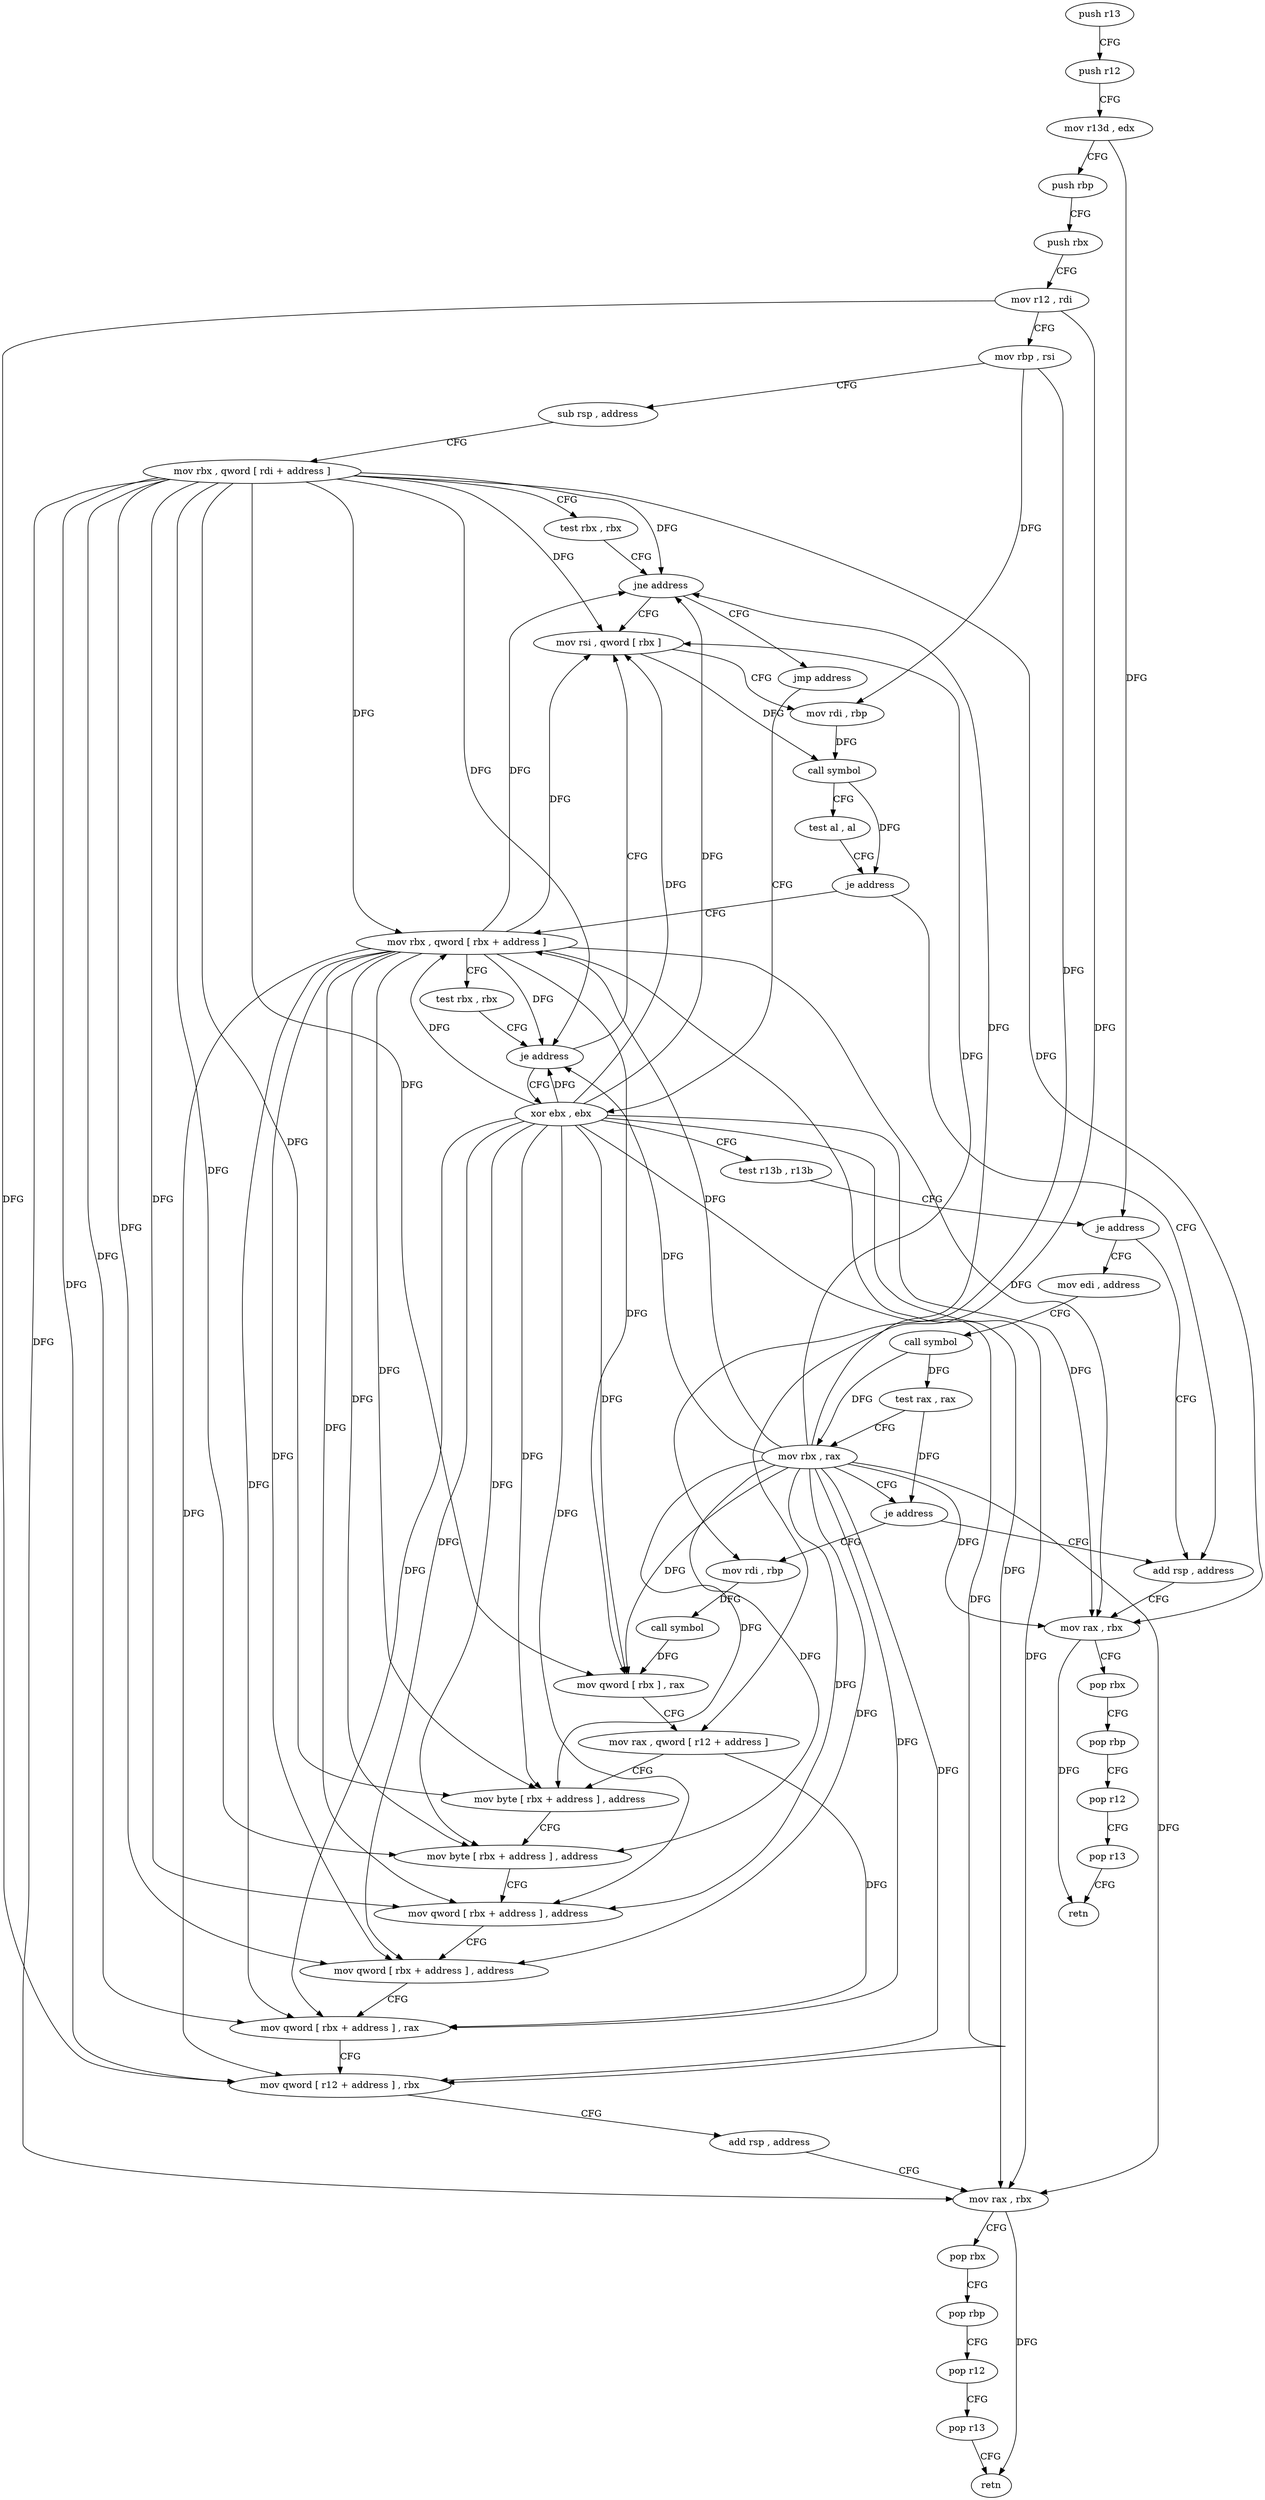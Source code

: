 digraph "func" {
"89456" [label = "push r13" ]
"89458" [label = "push r12" ]
"89460" [label = "mov r13d , edx" ]
"89463" [label = "push rbp" ]
"89464" [label = "push rbx" ]
"89465" [label = "mov r12 , rdi" ]
"89468" [label = "mov rbp , rsi" ]
"89471" [label = "sub rsp , address" ]
"89475" [label = "mov rbx , qword [ rdi + address ]" ]
"89479" [label = "test rbx , rbx" ]
"89482" [label = "jne address" ]
"89497" [label = "mov rsi , qword [ rbx ]" ]
"89484" [label = "jmp address" ]
"89500" [label = "mov rdi , rbp" ]
"89503" [label = "call symbol" ]
"89508" [label = "test al , al" ]
"89510" [label = "je address" ]
"89488" [label = "mov rbx , qword [ rbx + address ]" ]
"89512" [label = "add rsp , address" ]
"89536" [label = "xor ebx , ebx" ]
"89492" [label = "test rbx , rbx" ]
"89495" [label = "je address" ]
"89516" [label = "mov rax , rbx" ]
"89519" [label = "pop rbx" ]
"89520" [label = "pop rbp" ]
"89521" [label = "pop r12" ]
"89523" [label = "pop r13" ]
"89525" [label = "retn" ]
"89538" [label = "test r13b , r13b" ]
"89541" [label = "je address" ]
"89543" [label = "mov edi , address" ]
"89548" [label = "call symbol" ]
"89553" [label = "test rax , rax" ]
"89556" [label = "mov rbx , rax" ]
"89559" [label = "je address" ]
"89561" [label = "mov rdi , rbp" ]
"89564" [label = "call symbol" ]
"89569" [label = "mov qword [ rbx ] , rax" ]
"89572" [label = "mov rax , qword [ r12 + address ]" ]
"89577" [label = "mov byte [ rbx + address ] , address" ]
"89581" [label = "mov byte [ rbx + address ] , address" ]
"89585" [label = "mov qword [ rbx + address ] , address" ]
"89593" [label = "mov qword [ rbx + address ] , address" ]
"89601" [label = "mov qword [ rbx + address ] , rax" ]
"89605" [label = "mov qword [ r12 + address ] , rbx" ]
"89610" [label = "add rsp , address" ]
"89614" [label = "mov rax , rbx" ]
"89617" [label = "pop rbx" ]
"89618" [label = "pop rbp" ]
"89619" [label = "pop r12" ]
"89621" [label = "pop r13" ]
"89623" [label = "retn" ]
"89456" -> "89458" [ label = "CFG" ]
"89458" -> "89460" [ label = "CFG" ]
"89460" -> "89463" [ label = "CFG" ]
"89460" -> "89541" [ label = "DFG" ]
"89463" -> "89464" [ label = "CFG" ]
"89464" -> "89465" [ label = "CFG" ]
"89465" -> "89468" [ label = "CFG" ]
"89465" -> "89572" [ label = "DFG" ]
"89465" -> "89605" [ label = "DFG" ]
"89468" -> "89471" [ label = "CFG" ]
"89468" -> "89500" [ label = "DFG" ]
"89468" -> "89561" [ label = "DFG" ]
"89471" -> "89475" [ label = "CFG" ]
"89475" -> "89479" [ label = "CFG" ]
"89475" -> "89482" [ label = "DFG" ]
"89475" -> "89497" [ label = "DFG" ]
"89475" -> "89488" [ label = "DFG" ]
"89475" -> "89495" [ label = "DFG" ]
"89475" -> "89516" [ label = "DFG" ]
"89475" -> "89569" [ label = "DFG" ]
"89475" -> "89577" [ label = "DFG" ]
"89475" -> "89581" [ label = "DFG" ]
"89475" -> "89585" [ label = "DFG" ]
"89475" -> "89593" [ label = "DFG" ]
"89475" -> "89601" [ label = "DFG" ]
"89475" -> "89605" [ label = "DFG" ]
"89475" -> "89614" [ label = "DFG" ]
"89479" -> "89482" [ label = "CFG" ]
"89482" -> "89497" [ label = "CFG" ]
"89482" -> "89484" [ label = "CFG" ]
"89497" -> "89500" [ label = "CFG" ]
"89497" -> "89503" [ label = "DFG" ]
"89484" -> "89536" [ label = "CFG" ]
"89500" -> "89503" [ label = "DFG" ]
"89503" -> "89508" [ label = "CFG" ]
"89503" -> "89510" [ label = "DFG" ]
"89508" -> "89510" [ label = "CFG" ]
"89510" -> "89488" [ label = "CFG" ]
"89510" -> "89512" [ label = "CFG" ]
"89488" -> "89492" [ label = "CFG" ]
"89488" -> "89482" [ label = "DFG" ]
"89488" -> "89497" [ label = "DFG" ]
"89488" -> "89495" [ label = "DFG" ]
"89488" -> "89516" [ label = "DFG" ]
"89488" -> "89569" [ label = "DFG" ]
"89488" -> "89577" [ label = "DFG" ]
"89488" -> "89581" [ label = "DFG" ]
"89488" -> "89585" [ label = "DFG" ]
"89488" -> "89593" [ label = "DFG" ]
"89488" -> "89601" [ label = "DFG" ]
"89488" -> "89605" [ label = "DFG" ]
"89488" -> "89614" [ label = "DFG" ]
"89512" -> "89516" [ label = "CFG" ]
"89536" -> "89538" [ label = "CFG" ]
"89536" -> "89482" [ label = "DFG" ]
"89536" -> "89497" [ label = "DFG" ]
"89536" -> "89488" [ label = "DFG" ]
"89536" -> "89495" [ label = "DFG" ]
"89536" -> "89516" [ label = "DFG" ]
"89536" -> "89569" [ label = "DFG" ]
"89536" -> "89577" [ label = "DFG" ]
"89536" -> "89581" [ label = "DFG" ]
"89536" -> "89585" [ label = "DFG" ]
"89536" -> "89593" [ label = "DFG" ]
"89536" -> "89601" [ label = "DFG" ]
"89536" -> "89605" [ label = "DFG" ]
"89536" -> "89614" [ label = "DFG" ]
"89492" -> "89495" [ label = "CFG" ]
"89495" -> "89536" [ label = "CFG" ]
"89495" -> "89497" [ label = "CFG" ]
"89516" -> "89519" [ label = "CFG" ]
"89516" -> "89525" [ label = "DFG" ]
"89519" -> "89520" [ label = "CFG" ]
"89520" -> "89521" [ label = "CFG" ]
"89521" -> "89523" [ label = "CFG" ]
"89523" -> "89525" [ label = "CFG" ]
"89538" -> "89541" [ label = "CFG" ]
"89541" -> "89512" [ label = "CFG" ]
"89541" -> "89543" [ label = "CFG" ]
"89543" -> "89548" [ label = "CFG" ]
"89548" -> "89553" [ label = "DFG" ]
"89548" -> "89556" [ label = "DFG" ]
"89553" -> "89556" [ label = "CFG" ]
"89553" -> "89559" [ label = "DFG" ]
"89556" -> "89559" [ label = "CFG" ]
"89556" -> "89482" [ label = "DFG" ]
"89556" -> "89497" [ label = "DFG" ]
"89556" -> "89488" [ label = "DFG" ]
"89556" -> "89495" [ label = "DFG" ]
"89556" -> "89516" [ label = "DFG" ]
"89556" -> "89569" [ label = "DFG" ]
"89556" -> "89577" [ label = "DFG" ]
"89556" -> "89581" [ label = "DFG" ]
"89556" -> "89585" [ label = "DFG" ]
"89556" -> "89593" [ label = "DFG" ]
"89556" -> "89601" [ label = "DFG" ]
"89556" -> "89605" [ label = "DFG" ]
"89556" -> "89614" [ label = "DFG" ]
"89559" -> "89512" [ label = "CFG" ]
"89559" -> "89561" [ label = "CFG" ]
"89561" -> "89564" [ label = "DFG" ]
"89564" -> "89569" [ label = "DFG" ]
"89569" -> "89572" [ label = "CFG" ]
"89572" -> "89577" [ label = "CFG" ]
"89572" -> "89601" [ label = "DFG" ]
"89577" -> "89581" [ label = "CFG" ]
"89581" -> "89585" [ label = "CFG" ]
"89585" -> "89593" [ label = "CFG" ]
"89593" -> "89601" [ label = "CFG" ]
"89601" -> "89605" [ label = "CFG" ]
"89605" -> "89610" [ label = "CFG" ]
"89610" -> "89614" [ label = "CFG" ]
"89614" -> "89617" [ label = "CFG" ]
"89614" -> "89623" [ label = "DFG" ]
"89617" -> "89618" [ label = "CFG" ]
"89618" -> "89619" [ label = "CFG" ]
"89619" -> "89621" [ label = "CFG" ]
"89621" -> "89623" [ label = "CFG" ]
}
